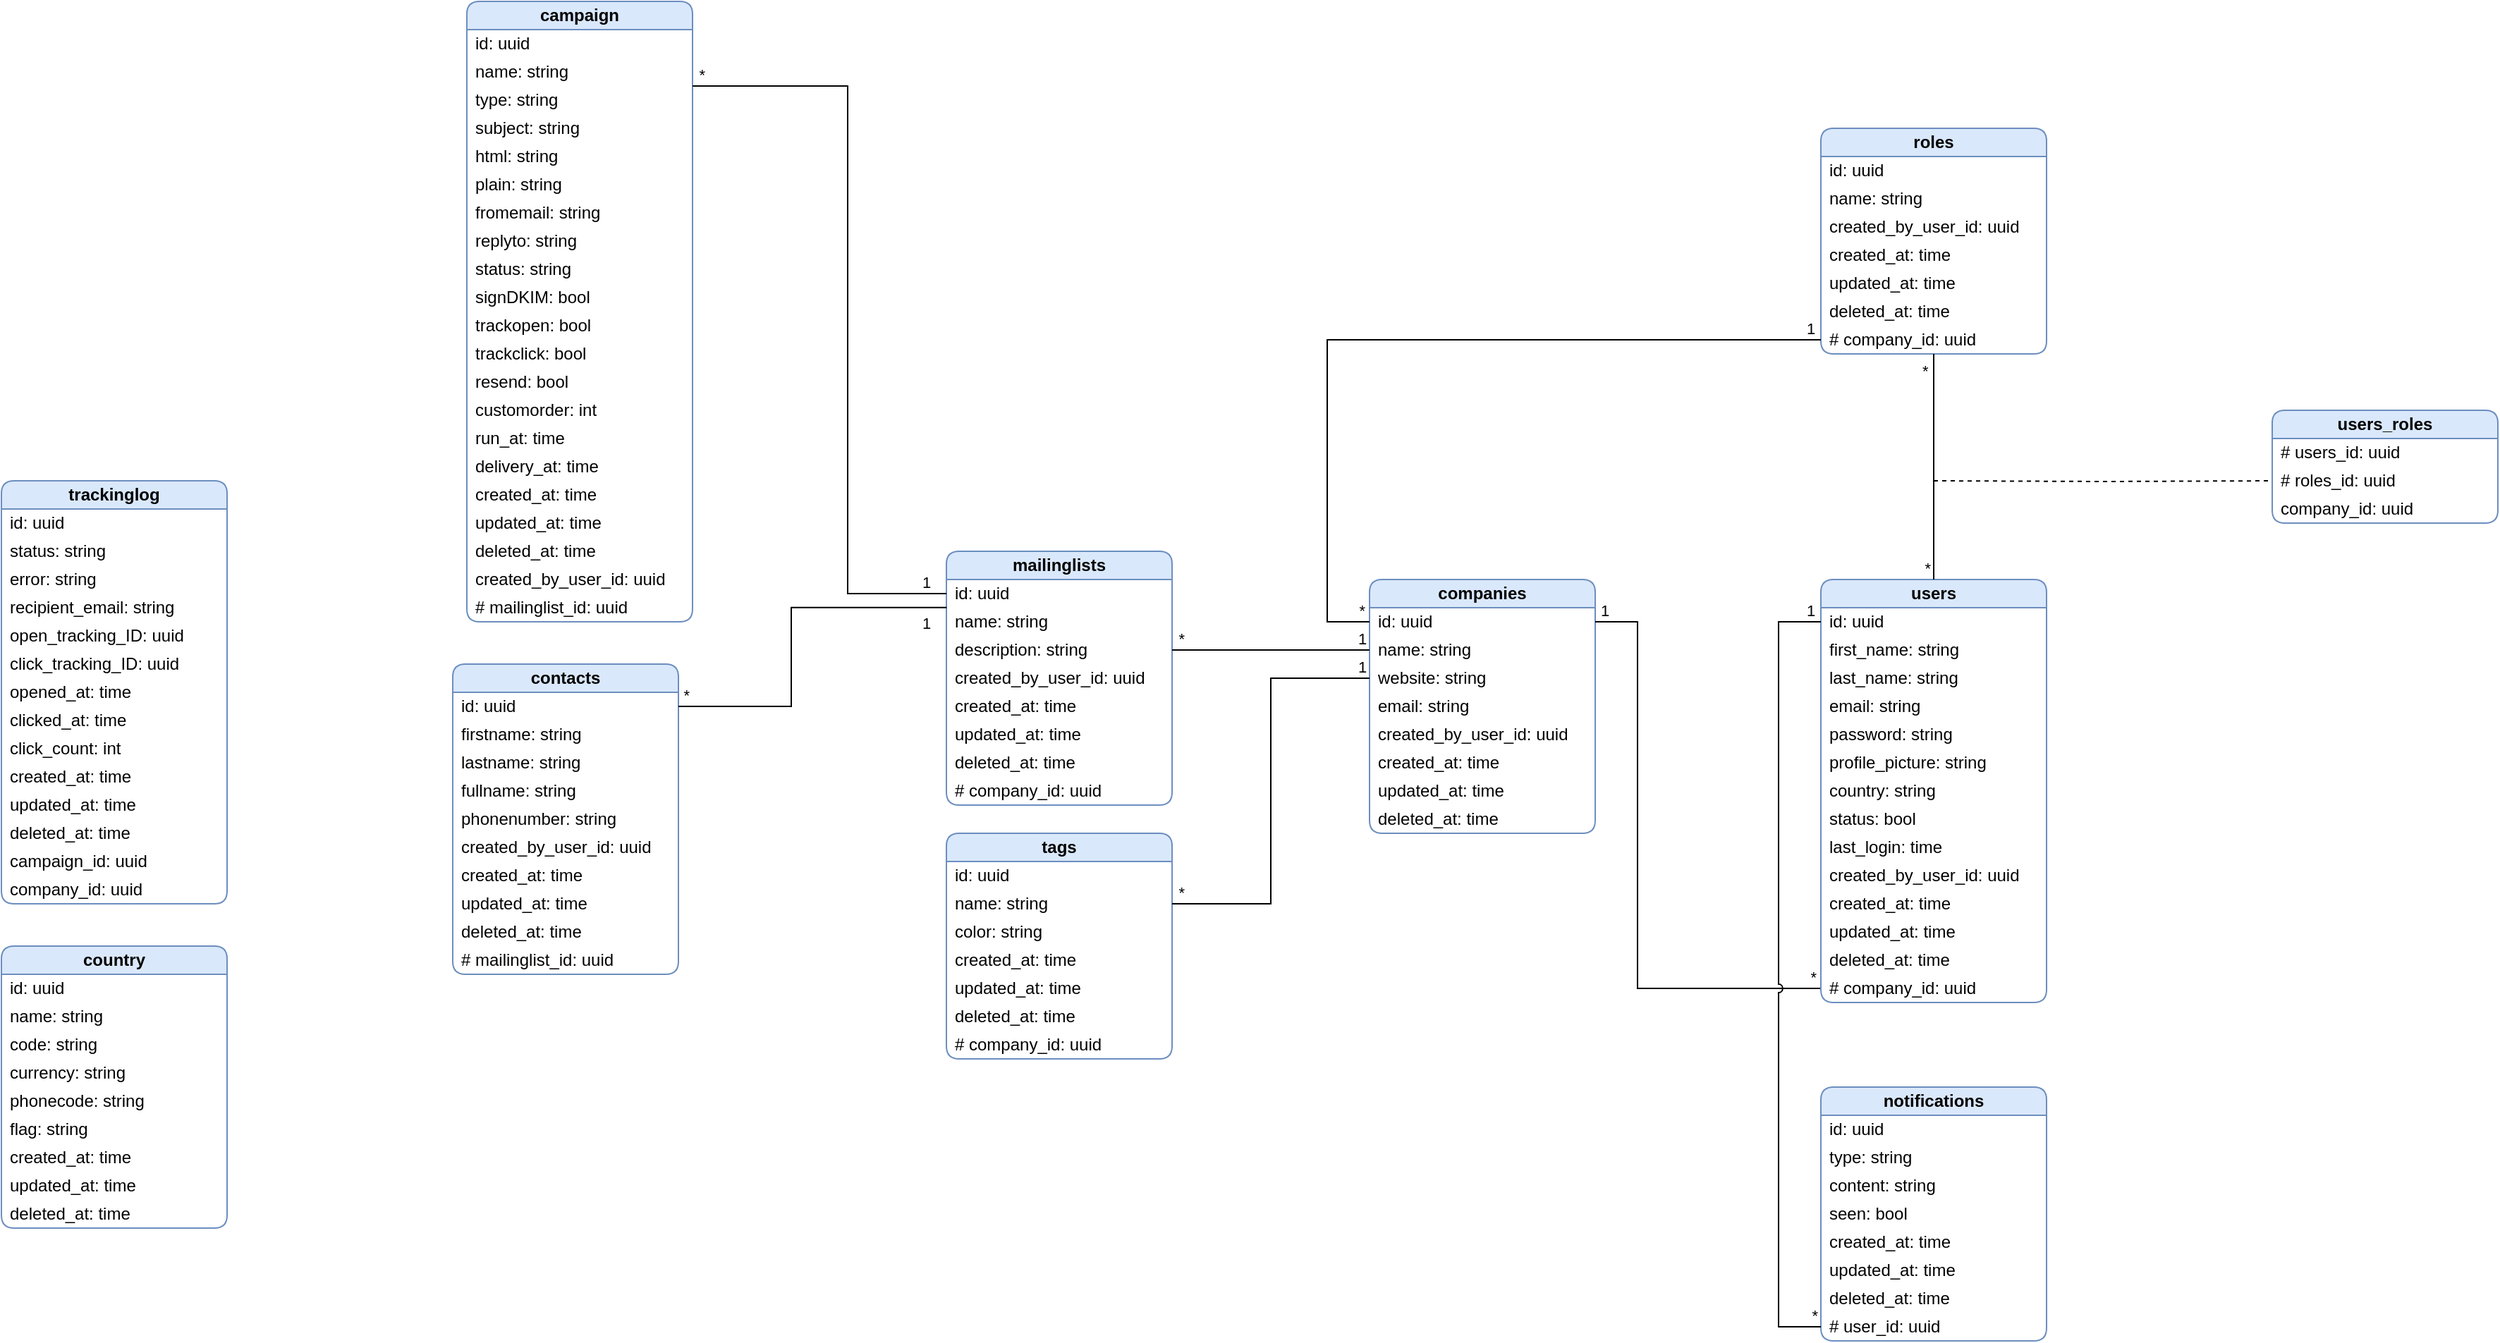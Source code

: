 <mxfile version="24.1.0" type="device">
  <diagram name="Page-1" id="X1ZO4iQBG_wNgyAGkJnJ">
    <mxGraphModel dx="3609" dy="1144" grid="1" gridSize="10" guides="1" tooltips="1" connect="1" arrows="1" fold="1" page="1" pageScale="1" pageWidth="850" pageHeight="1100" math="0" shadow="0">
      <root>
        <mxCell id="0" />
        <mxCell id="1" parent="0" />
        <mxCell id="E6VJmKw-fboT0CFN9NS0-1" value="&lt;b&gt;companies&lt;/b&gt;" style="swimlane;fontStyle=0;align=center;verticalAlign=middle;childLayout=stackLayout;horizontal=1;startSize=20;horizontalStack=0;resizeParent=1;resizeParentMax=0;resizeLast=0;collapsible=0;marginBottom=0;html=1;whiteSpace=wrap;rounded=1;fillColor=#dae8fc;strokeColor=#6c8ebf;" parent="1" vertex="1">
          <mxGeometry x="40" y="440" width="160" height="180" as="geometry" />
        </mxCell>
        <mxCell id="E6VJmKw-fboT0CFN9NS0-2" value="id: uuid" style="text;html=1;strokeColor=none;fillColor=none;align=left;verticalAlign=middle;spacingLeft=4;spacingRight=4;overflow=hidden;rotatable=0;points=[[0,0.5],[1,0.5]];portConstraint=eastwest;whiteSpace=wrap;" parent="E6VJmKw-fboT0CFN9NS0-1" vertex="1">
          <mxGeometry y="20" width="160" height="20" as="geometry" />
        </mxCell>
        <mxCell id="E6VJmKw-fboT0CFN9NS0-6" value="name: string" style="text;html=1;strokeColor=none;fillColor=none;align=left;verticalAlign=middle;spacingLeft=4;spacingRight=4;overflow=hidden;rotatable=0;points=[[0,0.5],[1,0.5]];portConstraint=eastwest;whiteSpace=wrap;" parent="E6VJmKw-fboT0CFN9NS0-1" vertex="1">
          <mxGeometry y="40" width="160" height="20" as="geometry" />
        </mxCell>
        <mxCell id="E6VJmKw-fboT0CFN9NS0-7" value="website: string" style="text;html=1;strokeColor=none;fillColor=none;align=left;verticalAlign=middle;spacingLeft=4;spacingRight=4;overflow=hidden;rotatable=0;points=[[0,0.5],[1,0.5]];portConstraint=eastwest;whiteSpace=wrap;" parent="E6VJmKw-fboT0CFN9NS0-1" vertex="1">
          <mxGeometry y="60" width="160" height="20" as="geometry" />
        </mxCell>
        <mxCell id="E6VJmKw-fboT0CFN9NS0-8" value="email: string" style="text;html=1;strokeColor=none;fillColor=none;align=left;verticalAlign=middle;spacingLeft=4;spacingRight=4;overflow=hidden;rotatable=0;points=[[0,0.5],[1,0.5]];portConstraint=eastwest;whiteSpace=wrap;" parent="E6VJmKw-fboT0CFN9NS0-1" vertex="1">
          <mxGeometry y="80" width="160" height="20" as="geometry" />
        </mxCell>
        <mxCell id="E6VJmKw-fboT0CFN9NS0-9" value="created_by_user_id: uuid" style="text;html=1;strokeColor=none;fillColor=none;align=left;verticalAlign=middle;spacingLeft=4;spacingRight=4;overflow=hidden;rotatable=0;points=[[0,0.5],[1,0.5]];portConstraint=eastwest;whiteSpace=wrap;" parent="E6VJmKw-fboT0CFN9NS0-1" vertex="1">
          <mxGeometry y="100" width="160" height="20" as="geometry" />
        </mxCell>
        <mxCell id="E6VJmKw-fboT0CFN9NS0-10" value="created_at:&amp;nbsp;time" style="text;html=1;strokeColor=none;fillColor=none;align=left;verticalAlign=middle;spacingLeft=4;spacingRight=4;overflow=hidden;rotatable=0;points=[[0,0.5],[1,0.5]];portConstraint=eastwest;whiteSpace=wrap;" parent="E6VJmKw-fboT0CFN9NS0-1" vertex="1">
          <mxGeometry y="120" width="160" height="20" as="geometry" />
        </mxCell>
        <mxCell id="E6VJmKw-fboT0CFN9NS0-11" value="updated_at:&amp;nbsp;time" style="text;html=1;strokeColor=none;fillColor=none;align=left;verticalAlign=middle;spacingLeft=4;spacingRight=4;overflow=hidden;rotatable=0;points=[[0,0.5],[1,0.5]];portConstraint=eastwest;whiteSpace=wrap;" parent="E6VJmKw-fboT0CFN9NS0-1" vertex="1">
          <mxGeometry y="140" width="160" height="20" as="geometry" />
        </mxCell>
        <mxCell id="E6VJmKw-fboT0CFN9NS0-12" value="deleted_at:&amp;nbsp;time" style="text;html=1;strokeColor=none;fillColor=none;align=left;verticalAlign=middle;spacingLeft=4;spacingRight=4;overflow=hidden;rotatable=0;points=[[0,0.5],[1,0.5]];portConstraint=eastwest;whiteSpace=wrap;" parent="E6VJmKw-fboT0CFN9NS0-1" vertex="1">
          <mxGeometry y="160" width="160" height="20" as="geometry" />
        </mxCell>
        <mxCell id="E6VJmKw-fboT0CFN9NS0-3" value="" style="endArrow=none;html=1;edgeStyle=orthogonalEdgeStyle;rounded=0;entryX=0;entryY=0.5;entryDx=0;entryDy=0;exitX=1;exitY=0.5;exitDx=0;exitDy=0;jumpStyle=arc;" parent="1" source="E6VJmKw-fboT0CFN9NS0-2" target="E6VJmKw-fboT0CFN9NS0-35" edge="1">
          <mxGeometry relative="1" as="geometry">
            <mxPoint x="220" y="400" as="sourcePoint" />
            <mxPoint x="320" y="660" as="targetPoint" />
            <Array as="points">
              <mxPoint x="230" y="470" />
              <mxPoint x="230" y="730" />
            </Array>
          </mxGeometry>
        </mxCell>
        <mxCell id="E6VJmKw-fboT0CFN9NS0-4" value="1" style="edgeLabel;resizable=0;html=1;align=left;verticalAlign=bottom;" parent="E6VJmKw-fboT0CFN9NS0-3" connectable="0" vertex="1">
          <mxGeometry x="-1" relative="1" as="geometry">
            <mxPoint x="2" as="offset" />
          </mxGeometry>
        </mxCell>
        <mxCell id="E6VJmKw-fboT0CFN9NS0-5" value="*" style="edgeLabel;resizable=0;html=1;align=right;verticalAlign=bottom;" parent="E6VJmKw-fboT0CFN9NS0-3" connectable="0" vertex="1">
          <mxGeometry x="1" relative="1" as="geometry">
            <mxPoint x="-3" as="offset" />
          </mxGeometry>
        </mxCell>
        <mxCell id="E6VJmKw-fboT0CFN9NS0-13" value="&lt;b&gt;users&lt;/b&gt;" style="swimlane;fontStyle=0;align=center;verticalAlign=middle;childLayout=stackLayout;horizontal=1;startSize=20;horizontalStack=0;resizeParent=1;resizeParentMax=0;resizeLast=0;collapsible=0;marginBottom=0;html=1;whiteSpace=wrap;rounded=1;fillColor=#dae8fc;strokeColor=#6c8ebf;" parent="1" vertex="1">
          <mxGeometry x="360" y="440" width="160" height="300" as="geometry" />
        </mxCell>
        <mxCell id="E6VJmKw-fboT0CFN9NS0-14" value="id: uuid" style="text;html=1;strokeColor=none;fillColor=none;align=left;verticalAlign=middle;spacingLeft=4;spacingRight=4;overflow=hidden;rotatable=0;points=[[0,0.5],[1,0.5]];portConstraint=eastwest;whiteSpace=wrap;" parent="E6VJmKw-fboT0CFN9NS0-13" vertex="1">
          <mxGeometry y="20" width="160" height="20" as="geometry" />
        </mxCell>
        <mxCell id="E6VJmKw-fboT0CFN9NS0-15" value="first_name: string" style="text;html=1;strokeColor=none;fillColor=none;align=left;verticalAlign=middle;spacingLeft=4;spacingRight=4;overflow=hidden;rotatable=0;points=[[0,0.5],[1,0.5]];portConstraint=eastwest;whiteSpace=wrap;" parent="E6VJmKw-fboT0CFN9NS0-13" vertex="1">
          <mxGeometry y="40" width="160" height="20" as="geometry" />
        </mxCell>
        <mxCell id="E6VJmKw-fboT0CFN9NS0-16" value="last_name: string" style="text;html=1;strokeColor=none;fillColor=none;align=left;verticalAlign=middle;spacingLeft=4;spacingRight=4;overflow=hidden;rotatable=0;points=[[0,0.5],[1,0.5]];portConstraint=eastwest;whiteSpace=wrap;" parent="E6VJmKw-fboT0CFN9NS0-13" vertex="1">
          <mxGeometry y="60" width="160" height="20" as="geometry" />
        </mxCell>
        <mxCell id="E6VJmKw-fboT0CFN9NS0-17" value="email: string" style="text;html=1;strokeColor=none;fillColor=none;align=left;verticalAlign=middle;spacingLeft=4;spacingRight=4;overflow=hidden;rotatable=0;points=[[0,0.5],[1,0.5]];portConstraint=eastwest;whiteSpace=wrap;" parent="E6VJmKw-fboT0CFN9NS0-13" vertex="1">
          <mxGeometry y="80" width="160" height="20" as="geometry" />
        </mxCell>
        <mxCell id="E6VJmKw-fboT0CFN9NS0-18" value="password: string" style="text;html=1;strokeColor=none;fillColor=none;align=left;verticalAlign=middle;spacingLeft=4;spacingRight=4;overflow=hidden;rotatable=0;points=[[0,0.5],[1,0.5]];portConstraint=eastwest;whiteSpace=wrap;" parent="E6VJmKw-fboT0CFN9NS0-13" vertex="1">
          <mxGeometry y="100" width="160" height="20" as="geometry" />
        </mxCell>
        <mxCell id="E6VJmKw-fboT0CFN9NS0-31" value="profile_picture: string" style="text;html=1;strokeColor=none;fillColor=none;align=left;verticalAlign=middle;spacingLeft=4;spacingRight=4;overflow=hidden;rotatable=0;points=[[0,0.5],[1,0.5]];portConstraint=eastwest;whiteSpace=wrap;" parent="E6VJmKw-fboT0CFN9NS0-13" vertex="1">
          <mxGeometry y="120" width="160" height="20" as="geometry" />
        </mxCell>
        <mxCell id="E6VJmKw-fboT0CFN9NS0-32" value="country: string" style="text;html=1;strokeColor=none;fillColor=none;align=left;verticalAlign=middle;spacingLeft=4;spacingRight=4;overflow=hidden;rotatable=0;points=[[0,0.5],[1,0.5]];portConstraint=eastwest;whiteSpace=wrap;" parent="E6VJmKw-fboT0CFN9NS0-13" vertex="1">
          <mxGeometry y="140" width="160" height="20" as="geometry" />
        </mxCell>
        <mxCell id="E6VJmKw-fboT0CFN9NS0-33" value="status: bool" style="text;html=1;strokeColor=none;fillColor=none;align=left;verticalAlign=middle;spacingLeft=4;spacingRight=4;overflow=hidden;rotatable=0;points=[[0,0.5],[1,0.5]];portConstraint=eastwest;whiteSpace=wrap;" parent="E6VJmKw-fboT0CFN9NS0-13" vertex="1">
          <mxGeometry y="160" width="160" height="20" as="geometry" />
        </mxCell>
        <mxCell id="E6VJmKw-fboT0CFN9NS0-34" value="last_login:&amp;nbsp;time" style="text;html=1;strokeColor=none;fillColor=none;align=left;verticalAlign=middle;spacingLeft=4;spacingRight=4;overflow=hidden;rotatable=0;points=[[0,0.5],[1,0.5]];portConstraint=eastwest;whiteSpace=wrap;" parent="E6VJmKw-fboT0CFN9NS0-13" vertex="1">
          <mxGeometry y="180" width="160" height="20" as="geometry" />
        </mxCell>
        <mxCell id="E6VJmKw-fboT0CFN9NS0-36" value="created_by_user_id: uuid" style="text;html=1;strokeColor=none;fillColor=none;align=left;verticalAlign=middle;spacingLeft=4;spacingRight=4;overflow=hidden;rotatable=0;points=[[0,0.5],[1,0.5]];portConstraint=eastwest;whiteSpace=wrap;" parent="E6VJmKw-fboT0CFN9NS0-13" vertex="1">
          <mxGeometry y="200" width="160" height="20" as="geometry" />
        </mxCell>
        <mxCell id="E6VJmKw-fboT0CFN9NS0-19" value="created_at:&amp;nbsp;time" style="text;html=1;strokeColor=none;fillColor=none;align=left;verticalAlign=middle;spacingLeft=4;spacingRight=4;overflow=hidden;rotatable=0;points=[[0,0.5],[1,0.5]];portConstraint=eastwest;whiteSpace=wrap;" parent="E6VJmKw-fboT0CFN9NS0-13" vertex="1">
          <mxGeometry y="220" width="160" height="20" as="geometry" />
        </mxCell>
        <mxCell id="E6VJmKw-fboT0CFN9NS0-20" value="updated_at:&amp;nbsp;time" style="text;html=1;strokeColor=none;fillColor=none;align=left;verticalAlign=middle;spacingLeft=4;spacingRight=4;overflow=hidden;rotatable=0;points=[[0,0.5],[1,0.5]];portConstraint=eastwest;whiteSpace=wrap;" parent="E6VJmKw-fboT0CFN9NS0-13" vertex="1">
          <mxGeometry y="240" width="160" height="20" as="geometry" />
        </mxCell>
        <mxCell id="E6VJmKw-fboT0CFN9NS0-21" value="deleted_at:&amp;nbsp;time" style="text;html=1;strokeColor=none;fillColor=none;align=left;verticalAlign=middle;spacingLeft=4;spacingRight=4;overflow=hidden;rotatable=0;points=[[0,0.5],[1,0.5]];portConstraint=eastwest;whiteSpace=wrap;" parent="E6VJmKw-fboT0CFN9NS0-13" vertex="1">
          <mxGeometry y="260" width="160" height="20" as="geometry" />
        </mxCell>
        <mxCell id="E6VJmKw-fboT0CFN9NS0-35" value="# company_id:&amp;nbsp;uuid" style="text;html=1;strokeColor=none;fillColor=none;align=left;verticalAlign=middle;spacingLeft=4;spacingRight=4;overflow=hidden;rotatable=0;points=[[0,0.5],[1,0.5]];portConstraint=eastwest;whiteSpace=wrap;" parent="E6VJmKw-fboT0CFN9NS0-13" vertex="1">
          <mxGeometry y="280" width="160" height="20" as="geometry" />
        </mxCell>
        <mxCell id="E6VJmKw-fboT0CFN9NS0-22" value="&lt;b&gt;roles&lt;/b&gt;" style="swimlane;fontStyle=0;align=center;verticalAlign=middle;childLayout=stackLayout;horizontal=1;startSize=20;horizontalStack=0;resizeParent=1;resizeParentMax=0;resizeLast=0;collapsible=0;marginBottom=0;html=1;whiteSpace=wrap;rounded=1;fillColor=#dae8fc;strokeColor=#6c8ebf;" parent="1" vertex="1">
          <mxGeometry x="360" y="120" width="160" height="160" as="geometry" />
        </mxCell>
        <mxCell id="E6VJmKw-fboT0CFN9NS0-23" value="id: uuid" style="text;html=1;strokeColor=none;fillColor=none;align=left;verticalAlign=middle;spacingLeft=4;spacingRight=4;overflow=hidden;rotatable=0;points=[[0,0.5],[1,0.5]];portConstraint=eastwest;whiteSpace=wrap;" parent="E6VJmKw-fboT0CFN9NS0-22" vertex="1">
          <mxGeometry y="20" width="160" height="20" as="geometry" />
        </mxCell>
        <mxCell id="E6VJmKw-fboT0CFN9NS0-24" value="name: string" style="text;html=1;strokeColor=none;fillColor=none;align=left;verticalAlign=middle;spacingLeft=4;spacingRight=4;overflow=hidden;rotatable=0;points=[[0,0.5],[1,0.5]];portConstraint=eastwest;whiteSpace=wrap;" parent="E6VJmKw-fboT0CFN9NS0-22" vertex="1">
          <mxGeometry y="40" width="160" height="20" as="geometry" />
        </mxCell>
        <mxCell id="E6VJmKw-fboT0CFN9NS0-27" value="created_by_user_id: uuid" style="text;html=1;strokeColor=none;fillColor=none;align=left;verticalAlign=middle;spacingLeft=4;spacingRight=4;overflow=hidden;rotatable=0;points=[[0,0.5],[1,0.5]];portConstraint=eastwest;whiteSpace=wrap;" parent="E6VJmKw-fboT0CFN9NS0-22" vertex="1">
          <mxGeometry y="60" width="160" height="20" as="geometry" />
        </mxCell>
        <mxCell id="E6VJmKw-fboT0CFN9NS0-28" value="created_at:&amp;nbsp;time" style="text;html=1;strokeColor=none;fillColor=none;align=left;verticalAlign=middle;spacingLeft=4;spacingRight=4;overflow=hidden;rotatable=0;points=[[0,0.5],[1,0.5]];portConstraint=eastwest;whiteSpace=wrap;" parent="E6VJmKw-fboT0CFN9NS0-22" vertex="1">
          <mxGeometry y="80" width="160" height="20" as="geometry" />
        </mxCell>
        <mxCell id="E6VJmKw-fboT0CFN9NS0-29" value="updated_at:&amp;nbsp;time" style="text;html=1;strokeColor=none;fillColor=none;align=left;verticalAlign=middle;spacingLeft=4;spacingRight=4;overflow=hidden;rotatable=0;points=[[0,0.5],[1,0.5]];portConstraint=eastwest;whiteSpace=wrap;" parent="E6VJmKw-fboT0CFN9NS0-22" vertex="1">
          <mxGeometry y="100" width="160" height="20" as="geometry" />
        </mxCell>
        <mxCell id="E6VJmKw-fboT0CFN9NS0-30" value="deleted_at:&amp;nbsp;time" style="text;html=1;strokeColor=none;fillColor=none;align=left;verticalAlign=middle;spacingLeft=4;spacingRight=4;overflow=hidden;rotatable=0;points=[[0,0.5],[1,0.5]];portConstraint=eastwest;whiteSpace=wrap;" parent="E6VJmKw-fboT0CFN9NS0-22" vertex="1">
          <mxGeometry y="120" width="160" height="20" as="geometry" />
        </mxCell>
        <mxCell id="E6VJmKw-fboT0CFN9NS0-37" value="# company_id: uuid" style="text;html=1;strokeColor=none;fillColor=none;align=left;verticalAlign=middle;spacingLeft=4;spacingRight=4;overflow=hidden;rotatable=0;points=[[0,0.5],[1,0.5]];portConstraint=eastwest;whiteSpace=wrap;" parent="E6VJmKw-fboT0CFN9NS0-22" vertex="1">
          <mxGeometry y="140" width="160" height="20" as="geometry" />
        </mxCell>
        <mxCell id="E6VJmKw-fboT0CFN9NS0-38" value="&lt;b&gt;users_roles&lt;/b&gt;" style="swimlane;fontStyle=0;align=center;verticalAlign=middle;childLayout=stackLayout;horizontal=1;startSize=20;horizontalStack=0;resizeParent=1;resizeParentMax=0;resizeLast=0;collapsible=0;marginBottom=0;html=1;whiteSpace=wrap;rounded=1;fillColor=#dae8fc;strokeColor=#6c8ebf;" parent="1" vertex="1">
          <mxGeometry x="680" y="320" width="160" height="80" as="geometry" />
        </mxCell>
        <mxCell id="E6VJmKw-fboT0CFN9NS0-39" value="# users_id: uuid" style="text;html=1;strokeColor=none;fillColor=none;align=left;verticalAlign=middle;spacingLeft=4;spacingRight=4;overflow=hidden;rotatable=0;points=[[0,0.5],[1,0.5]];portConstraint=eastwest;whiteSpace=wrap;" parent="E6VJmKw-fboT0CFN9NS0-38" vertex="1">
          <mxGeometry y="20" width="160" height="20" as="geometry" />
        </mxCell>
        <mxCell id="E6VJmKw-fboT0CFN9NS0-40" value="# roles_id: uuid" style="text;html=1;strokeColor=none;fillColor=none;align=left;verticalAlign=middle;spacingLeft=4;spacingRight=4;overflow=hidden;rotatable=0;points=[[0,0.5],[1,0.5]];portConstraint=eastwest;whiteSpace=wrap;" parent="E6VJmKw-fboT0CFN9NS0-38" vertex="1">
          <mxGeometry y="40" width="160" height="20" as="geometry" />
        </mxCell>
        <mxCell id="E6VJmKw-fboT0CFN9NS0-41" value="company_id: uuid" style="text;html=1;strokeColor=none;fillColor=none;align=left;verticalAlign=middle;spacingLeft=4;spacingRight=4;overflow=hidden;rotatable=0;points=[[0,0.5],[1,0.5]];portConstraint=eastwest;whiteSpace=wrap;" parent="E6VJmKw-fboT0CFN9NS0-38" vertex="1">
          <mxGeometry y="60" width="160" height="20" as="geometry" />
        </mxCell>
        <mxCell id="E6VJmKw-fboT0CFN9NS0-61" value="&lt;b&gt;notifications&lt;/b&gt;" style="swimlane;fontStyle=0;align=center;verticalAlign=middle;childLayout=stackLayout;horizontal=1;startSize=20;horizontalStack=0;resizeParent=1;resizeParentMax=0;resizeLast=0;collapsible=0;marginBottom=0;html=1;whiteSpace=wrap;rounded=1;fillColor=#dae8fc;strokeColor=#6c8ebf;" parent="1" vertex="1">
          <mxGeometry x="360" y="800" width="160" height="180" as="geometry" />
        </mxCell>
        <mxCell id="E6VJmKw-fboT0CFN9NS0-62" value="id: uuid" style="text;html=1;strokeColor=none;fillColor=none;align=left;verticalAlign=middle;spacingLeft=4;spacingRight=4;overflow=hidden;rotatable=0;points=[[0,0.5],[1,0.5]];portConstraint=eastwest;whiteSpace=wrap;" parent="E6VJmKw-fboT0CFN9NS0-61" vertex="1">
          <mxGeometry y="20" width="160" height="20" as="geometry" />
        </mxCell>
        <mxCell id="E6VJmKw-fboT0CFN9NS0-63" value="type: string" style="text;html=1;strokeColor=none;fillColor=none;align=left;verticalAlign=middle;spacingLeft=4;spacingRight=4;overflow=hidden;rotatable=0;points=[[0,0.5],[1,0.5]];portConstraint=eastwest;whiteSpace=wrap;" parent="E6VJmKw-fboT0CFN9NS0-61" vertex="1">
          <mxGeometry y="40" width="160" height="20" as="geometry" />
        </mxCell>
        <mxCell id="E6VJmKw-fboT0CFN9NS0-69" value="content: string" style="text;html=1;strokeColor=none;fillColor=none;align=left;verticalAlign=middle;spacingLeft=4;spacingRight=4;overflow=hidden;rotatable=0;points=[[0,0.5],[1,0.5]];portConstraint=eastwest;whiteSpace=wrap;" parent="E6VJmKw-fboT0CFN9NS0-61" vertex="1">
          <mxGeometry y="60" width="160" height="20" as="geometry" />
        </mxCell>
        <mxCell id="E6VJmKw-fboT0CFN9NS0-65" value="seen: bool" style="text;html=1;strokeColor=none;fillColor=none;align=left;verticalAlign=middle;spacingLeft=4;spacingRight=4;overflow=hidden;rotatable=0;points=[[0,0.5],[1,0.5]];portConstraint=eastwest;whiteSpace=wrap;" parent="E6VJmKw-fboT0CFN9NS0-61" vertex="1">
          <mxGeometry y="80" width="160" height="20" as="geometry" />
        </mxCell>
        <mxCell id="E6VJmKw-fboT0CFN9NS0-66" value="created_at:&amp;nbsp;time" style="text;html=1;strokeColor=none;fillColor=none;align=left;verticalAlign=middle;spacingLeft=4;spacingRight=4;overflow=hidden;rotatable=0;points=[[0,0.5],[1,0.5]];portConstraint=eastwest;whiteSpace=wrap;" parent="E6VJmKw-fboT0CFN9NS0-61" vertex="1">
          <mxGeometry y="100" width="160" height="20" as="geometry" />
        </mxCell>
        <mxCell id="E6VJmKw-fboT0CFN9NS0-67" value="updated_at:&amp;nbsp;time" style="text;html=1;strokeColor=none;fillColor=none;align=left;verticalAlign=middle;spacingLeft=4;spacingRight=4;overflow=hidden;rotatable=0;points=[[0,0.5],[1,0.5]];portConstraint=eastwest;whiteSpace=wrap;" parent="E6VJmKw-fboT0CFN9NS0-61" vertex="1">
          <mxGeometry y="120" width="160" height="20" as="geometry" />
        </mxCell>
        <mxCell id="E6VJmKw-fboT0CFN9NS0-68" value="deleted_at:&amp;nbsp;time" style="text;html=1;strokeColor=none;fillColor=none;align=left;verticalAlign=middle;spacingLeft=4;spacingRight=4;overflow=hidden;rotatable=0;points=[[0,0.5],[1,0.5]];portConstraint=eastwest;whiteSpace=wrap;" parent="E6VJmKw-fboT0CFN9NS0-61" vertex="1">
          <mxGeometry y="140" width="160" height="20" as="geometry" />
        </mxCell>
        <mxCell id="E6VJmKw-fboT0CFN9NS0-64" value="# user_id: uuid" style="text;html=1;strokeColor=none;fillColor=none;align=left;verticalAlign=middle;spacingLeft=4;spacingRight=4;overflow=hidden;rotatable=0;points=[[0,0.5],[1,0.5]];portConstraint=eastwest;whiteSpace=wrap;" parent="E6VJmKw-fboT0CFN9NS0-61" vertex="1">
          <mxGeometry y="160" width="160" height="20" as="geometry" />
        </mxCell>
        <mxCell id="E6VJmKw-fboT0CFN9NS0-70" value="" style="endArrow=none;html=1;edgeStyle=orthogonalEdgeStyle;rounded=0;entryX=0;entryY=0.5;entryDx=0;entryDy=0;jumpStyle=arc;exitX=0;exitY=0.5;exitDx=0;exitDy=0;" parent="1" source="E6VJmKw-fboT0CFN9NS0-14" target="E6VJmKw-fboT0CFN9NS0-64" edge="1">
          <mxGeometry relative="1" as="geometry">
            <mxPoint x="200" y="730" as="sourcePoint" />
            <mxPoint x="370" y="660" as="targetPoint" />
            <Array as="points">
              <mxPoint x="330" y="470" />
              <mxPoint x="330" y="970" />
            </Array>
          </mxGeometry>
        </mxCell>
        <mxCell id="E6VJmKw-fboT0CFN9NS0-71" value="1" style="edgeLabel;resizable=0;html=1;align=left;verticalAlign=bottom;" parent="E6VJmKw-fboT0CFN9NS0-70" connectable="0" vertex="1">
          <mxGeometry x="-1" relative="1" as="geometry">
            <mxPoint x="-12" as="offset" />
          </mxGeometry>
        </mxCell>
        <mxCell id="E6VJmKw-fboT0CFN9NS0-72" value="*" style="edgeLabel;resizable=0;html=1;align=right;verticalAlign=bottom;" parent="E6VJmKw-fboT0CFN9NS0-70" connectable="0" vertex="1">
          <mxGeometry x="1" relative="1" as="geometry">
            <mxPoint x="-2" as="offset" />
          </mxGeometry>
        </mxCell>
        <mxCell id="E6VJmKw-fboT0CFN9NS0-73" value="" style="endArrow=none;html=1;edgeStyle=orthogonalEdgeStyle;rounded=0;entryX=0;entryY=0.5;entryDx=0;entryDy=0;jumpStyle=arc;exitX=0;exitY=0.5;exitDx=0;exitDy=0;" parent="1" source="E6VJmKw-fboT0CFN9NS0-37" target="E6VJmKw-fboT0CFN9NS0-2" edge="1">
          <mxGeometry relative="1" as="geometry">
            <mxPoint x="370" y="480" as="sourcePoint" />
            <mxPoint x="370" y="900" as="targetPoint" />
            <Array as="points">
              <mxPoint x="10" y="270" />
              <mxPoint x="10" y="470" />
            </Array>
          </mxGeometry>
        </mxCell>
        <mxCell id="E6VJmKw-fboT0CFN9NS0-74" value="1" style="edgeLabel;resizable=0;html=1;align=left;verticalAlign=bottom;" parent="E6VJmKw-fboT0CFN9NS0-73" connectable="0" vertex="1">
          <mxGeometry x="-1" relative="1" as="geometry">
            <mxPoint x="-12" as="offset" />
          </mxGeometry>
        </mxCell>
        <mxCell id="E6VJmKw-fboT0CFN9NS0-75" value="*" style="edgeLabel;resizable=0;html=1;align=right;verticalAlign=bottom;" parent="E6VJmKw-fboT0CFN9NS0-73" connectable="0" vertex="1">
          <mxGeometry x="1" relative="1" as="geometry">
            <mxPoint x="-3" as="offset" />
          </mxGeometry>
        </mxCell>
        <mxCell id="E6VJmKw-fboT0CFN9NS0-76" value="" style="endArrow=none;html=1;edgeStyle=orthogonalEdgeStyle;rounded=0;jumpStyle=arc;exitX=0.5;exitY=1.003;exitDx=0;exitDy=0;exitPerimeter=0;entryX=0.5;entryY=0;entryDx=0;entryDy=0;" parent="1" source="E6VJmKw-fboT0CFN9NS0-37" target="E6VJmKw-fboT0CFN9NS0-13" edge="1">
          <mxGeometry relative="1" as="geometry">
            <mxPoint x="670" y="490" as="sourcePoint" />
            <mxPoint x="660" y="720" as="targetPoint" />
            <Array as="points">
              <mxPoint x="440" y="420" />
              <mxPoint x="440" y="420" />
            </Array>
          </mxGeometry>
        </mxCell>
        <mxCell id="E6VJmKw-fboT0CFN9NS0-77" value="*" style="edgeLabel;resizable=0;html=1;align=left;verticalAlign=bottom;" parent="E6VJmKw-fboT0CFN9NS0-76" connectable="0" vertex="1">
          <mxGeometry x="-1" relative="1" as="geometry">
            <mxPoint x="-10" y="20" as="offset" />
          </mxGeometry>
        </mxCell>
        <mxCell id="E6VJmKw-fboT0CFN9NS0-78" value="*" style="edgeLabel;resizable=0;html=1;align=right;verticalAlign=bottom;" parent="E6VJmKw-fboT0CFN9NS0-76" connectable="0" vertex="1">
          <mxGeometry x="1" relative="1" as="geometry">
            <mxPoint x="-2" as="offset" />
          </mxGeometry>
        </mxCell>
        <mxCell id="E6VJmKw-fboT0CFN9NS0-79" value="" style="endArrow=none;html=1;edgeStyle=orthogonalEdgeStyle;rounded=0;dashed=1;entryX=0;entryY=0.5;entryDx=0;entryDy=0;" parent="1" target="E6VJmKw-fboT0CFN9NS0-40" edge="1">
          <mxGeometry relative="1" as="geometry">
            <mxPoint x="440" y="370" as="sourcePoint" />
            <mxPoint x="670" y="370" as="targetPoint" />
          </mxGeometry>
        </mxCell>
        <mxCell id="yHnvhbu_v0CnosRwReA2-1" value="&lt;b&gt;mailinglists&lt;/b&gt;" style="swimlane;fontStyle=0;align=center;verticalAlign=middle;childLayout=stackLayout;horizontal=1;startSize=20;horizontalStack=0;resizeParent=1;resizeParentMax=0;resizeLast=0;collapsible=0;marginBottom=0;html=1;whiteSpace=wrap;rounded=1;fillColor=#dae8fc;strokeColor=#6c8ebf;" vertex="1" parent="1">
          <mxGeometry x="-260" y="420" width="160" height="180" as="geometry" />
        </mxCell>
        <mxCell id="yHnvhbu_v0CnosRwReA2-2" value="id: uuid" style="text;html=1;strokeColor=none;fillColor=none;align=left;verticalAlign=middle;spacingLeft=4;spacingRight=4;overflow=hidden;rotatable=0;points=[[0,0.5],[1,0.5]];portConstraint=eastwest;whiteSpace=wrap;" vertex="1" parent="yHnvhbu_v0CnosRwReA2-1">
          <mxGeometry y="20" width="160" height="20" as="geometry" />
        </mxCell>
        <mxCell id="yHnvhbu_v0CnosRwReA2-3" value="name: string" style="text;html=1;strokeColor=none;fillColor=none;align=left;verticalAlign=middle;spacingLeft=4;spacingRight=4;overflow=hidden;rotatable=0;points=[[0,0.5],[1,0.5]];portConstraint=eastwest;whiteSpace=wrap;" vertex="1" parent="yHnvhbu_v0CnosRwReA2-1">
          <mxGeometry y="40" width="160" height="20" as="geometry" />
        </mxCell>
        <mxCell id="yHnvhbu_v0CnosRwReA2-16" value="description: string" style="text;html=1;strokeColor=none;fillColor=none;align=left;verticalAlign=middle;spacingLeft=4;spacingRight=4;overflow=hidden;rotatable=0;points=[[0,0.5],[1,0.5]];portConstraint=eastwest;whiteSpace=wrap;" vertex="1" parent="yHnvhbu_v0CnosRwReA2-1">
          <mxGeometry y="60" width="160" height="20" as="geometry" />
        </mxCell>
        <mxCell id="yHnvhbu_v0CnosRwReA2-11" value="created_by_user_id: uuid" style="text;html=1;strokeColor=none;fillColor=none;align=left;verticalAlign=middle;spacingLeft=4;spacingRight=4;overflow=hidden;rotatable=0;points=[[0,0.5],[1,0.5]];portConstraint=eastwest;whiteSpace=wrap;" vertex="1" parent="yHnvhbu_v0CnosRwReA2-1">
          <mxGeometry y="80" width="160" height="20" as="geometry" />
        </mxCell>
        <mxCell id="yHnvhbu_v0CnosRwReA2-12" value="created_at:&amp;nbsp;time" style="text;html=1;strokeColor=none;fillColor=none;align=left;verticalAlign=middle;spacingLeft=4;spacingRight=4;overflow=hidden;rotatable=0;points=[[0,0.5],[1,0.5]];portConstraint=eastwest;whiteSpace=wrap;" vertex="1" parent="yHnvhbu_v0CnosRwReA2-1">
          <mxGeometry y="100" width="160" height="20" as="geometry" />
        </mxCell>
        <mxCell id="yHnvhbu_v0CnosRwReA2-13" value="updated_at:&amp;nbsp;time" style="text;html=1;strokeColor=none;fillColor=none;align=left;verticalAlign=middle;spacingLeft=4;spacingRight=4;overflow=hidden;rotatable=0;points=[[0,0.5],[1,0.5]];portConstraint=eastwest;whiteSpace=wrap;" vertex="1" parent="yHnvhbu_v0CnosRwReA2-1">
          <mxGeometry y="120" width="160" height="20" as="geometry" />
        </mxCell>
        <mxCell id="yHnvhbu_v0CnosRwReA2-14" value="deleted_at:&amp;nbsp;time" style="text;html=1;strokeColor=none;fillColor=none;align=left;verticalAlign=middle;spacingLeft=4;spacingRight=4;overflow=hidden;rotatable=0;points=[[0,0.5],[1,0.5]];portConstraint=eastwest;whiteSpace=wrap;" vertex="1" parent="yHnvhbu_v0CnosRwReA2-1">
          <mxGeometry y="140" width="160" height="20" as="geometry" />
        </mxCell>
        <mxCell id="yHnvhbu_v0CnosRwReA2-15" value="# company_id:&amp;nbsp;uuid" style="text;html=1;strokeColor=none;fillColor=none;align=left;verticalAlign=middle;spacingLeft=4;spacingRight=4;overflow=hidden;rotatable=0;points=[[0,0.5],[1,0.5]];portConstraint=eastwest;whiteSpace=wrap;" vertex="1" parent="yHnvhbu_v0CnosRwReA2-1">
          <mxGeometry y="160" width="160" height="20" as="geometry" />
        </mxCell>
        <mxCell id="yHnvhbu_v0CnosRwReA2-18" value="" style="endArrow=none;html=1;edgeStyle=orthogonalEdgeStyle;rounded=0;entryX=1;entryY=0.5;entryDx=0;entryDy=0;jumpStyle=arc;" edge="1" parent="1" target="yHnvhbu_v0CnosRwReA2-16">
          <mxGeometry relative="1" as="geometry">
            <mxPoint x="40" y="490" as="sourcePoint" />
            <mxPoint x="90" y="760" as="targetPoint" />
            <Array as="points">
              <mxPoint x="40" y="490" />
            </Array>
          </mxGeometry>
        </mxCell>
        <mxCell id="yHnvhbu_v0CnosRwReA2-19" value="1" style="edgeLabel;resizable=0;html=1;align=left;verticalAlign=bottom;" connectable="0" vertex="1" parent="yHnvhbu_v0CnosRwReA2-18">
          <mxGeometry x="-1" relative="1" as="geometry">
            <mxPoint x="-10" as="offset" />
          </mxGeometry>
        </mxCell>
        <mxCell id="yHnvhbu_v0CnosRwReA2-20" value="*" style="edgeLabel;resizable=0;html=1;align=right;verticalAlign=bottom;" connectable="0" vertex="1" parent="yHnvhbu_v0CnosRwReA2-18">
          <mxGeometry x="1" relative="1" as="geometry">
            <mxPoint x="9" as="offset" />
          </mxGeometry>
        </mxCell>
        <mxCell id="yHnvhbu_v0CnosRwReA2-22" value="&lt;b&gt;contacts&lt;/b&gt;" style="swimlane;fontStyle=0;align=center;verticalAlign=middle;childLayout=stackLayout;horizontal=1;startSize=20;horizontalStack=0;resizeParent=1;resizeParentMax=0;resizeLast=0;collapsible=0;marginBottom=0;html=1;whiteSpace=wrap;rounded=1;fillColor=#dae8fc;strokeColor=#6c8ebf;" vertex="1" parent="1">
          <mxGeometry x="-610" y="500" width="160" height="220" as="geometry" />
        </mxCell>
        <mxCell id="yHnvhbu_v0CnosRwReA2-23" value="id: uuid" style="text;html=1;strokeColor=none;fillColor=none;align=left;verticalAlign=middle;spacingLeft=4;spacingRight=4;overflow=hidden;rotatable=0;points=[[0,0.5],[1,0.5]];portConstraint=eastwest;whiteSpace=wrap;" vertex="1" parent="yHnvhbu_v0CnosRwReA2-22">
          <mxGeometry y="20" width="160" height="20" as="geometry" />
        </mxCell>
        <mxCell id="yHnvhbu_v0CnosRwReA2-24" value="firstname: string" style="text;html=1;strokeColor=none;fillColor=none;align=left;verticalAlign=middle;spacingLeft=4;spacingRight=4;overflow=hidden;rotatable=0;points=[[0,0.5],[1,0.5]];portConstraint=eastwest;whiteSpace=wrap;" vertex="1" parent="yHnvhbu_v0CnosRwReA2-22">
          <mxGeometry y="40" width="160" height="20" as="geometry" />
        </mxCell>
        <mxCell id="yHnvhbu_v0CnosRwReA2-47" value="lastname: string" style="text;html=1;strokeColor=none;fillColor=none;align=left;verticalAlign=middle;spacingLeft=4;spacingRight=4;overflow=hidden;rotatable=0;points=[[0,0.5],[1,0.5]];portConstraint=eastwest;whiteSpace=wrap;" vertex="1" parent="yHnvhbu_v0CnosRwReA2-22">
          <mxGeometry y="60" width="160" height="20" as="geometry" />
        </mxCell>
        <mxCell id="yHnvhbu_v0CnosRwReA2-48" value="fullname: string" style="text;html=1;strokeColor=none;fillColor=none;align=left;verticalAlign=middle;spacingLeft=4;spacingRight=4;overflow=hidden;rotatable=0;points=[[0,0.5],[1,0.5]];portConstraint=eastwest;whiteSpace=wrap;" vertex="1" parent="yHnvhbu_v0CnosRwReA2-22">
          <mxGeometry y="80" width="160" height="20" as="geometry" />
        </mxCell>
        <mxCell id="yHnvhbu_v0CnosRwReA2-25" value="phonenumber: string" style="text;html=1;strokeColor=none;fillColor=none;align=left;verticalAlign=middle;spacingLeft=4;spacingRight=4;overflow=hidden;rotatable=0;points=[[0,0.5],[1,0.5]];portConstraint=eastwest;whiteSpace=wrap;" vertex="1" parent="yHnvhbu_v0CnosRwReA2-22">
          <mxGeometry y="100" width="160" height="20" as="geometry" />
        </mxCell>
        <mxCell id="yHnvhbu_v0CnosRwReA2-26" value="created_by_user_id: uuid" style="text;html=1;strokeColor=none;fillColor=none;align=left;verticalAlign=middle;spacingLeft=4;spacingRight=4;overflow=hidden;rotatable=0;points=[[0,0.5],[1,0.5]];portConstraint=eastwest;whiteSpace=wrap;" vertex="1" parent="yHnvhbu_v0CnosRwReA2-22">
          <mxGeometry y="120" width="160" height="20" as="geometry" />
        </mxCell>
        <mxCell id="yHnvhbu_v0CnosRwReA2-27" value="created_at:&amp;nbsp;time" style="text;html=1;strokeColor=none;fillColor=none;align=left;verticalAlign=middle;spacingLeft=4;spacingRight=4;overflow=hidden;rotatable=0;points=[[0,0.5],[1,0.5]];portConstraint=eastwest;whiteSpace=wrap;" vertex="1" parent="yHnvhbu_v0CnosRwReA2-22">
          <mxGeometry y="140" width="160" height="20" as="geometry" />
        </mxCell>
        <mxCell id="yHnvhbu_v0CnosRwReA2-28" value="updated_at:&amp;nbsp;time" style="text;html=1;strokeColor=none;fillColor=none;align=left;verticalAlign=middle;spacingLeft=4;spacingRight=4;overflow=hidden;rotatable=0;points=[[0,0.5],[1,0.5]];portConstraint=eastwest;whiteSpace=wrap;" vertex="1" parent="yHnvhbu_v0CnosRwReA2-22">
          <mxGeometry y="160" width="160" height="20" as="geometry" />
        </mxCell>
        <mxCell id="yHnvhbu_v0CnosRwReA2-29" value="deleted_at:&amp;nbsp;time" style="text;html=1;strokeColor=none;fillColor=none;align=left;verticalAlign=middle;spacingLeft=4;spacingRight=4;overflow=hidden;rotatable=0;points=[[0,0.5],[1,0.5]];portConstraint=eastwest;whiteSpace=wrap;" vertex="1" parent="yHnvhbu_v0CnosRwReA2-22">
          <mxGeometry y="180" width="160" height="20" as="geometry" />
        </mxCell>
        <mxCell id="yHnvhbu_v0CnosRwReA2-30" value="# mailinglist_id:&amp;nbsp;uuid" style="text;html=1;strokeColor=none;fillColor=none;align=left;verticalAlign=middle;spacingLeft=4;spacingRight=4;overflow=hidden;rotatable=0;points=[[0,0.5],[1,0.5]];portConstraint=eastwest;whiteSpace=wrap;" vertex="1" parent="yHnvhbu_v0CnosRwReA2-22">
          <mxGeometry y="200" width="160" height="20" as="geometry" />
        </mxCell>
        <mxCell id="yHnvhbu_v0CnosRwReA2-31" value="" style="endArrow=none;html=1;edgeStyle=orthogonalEdgeStyle;rounded=0;jumpStyle=arc;exitX=0.001;exitY=-0.005;exitDx=0;exitDy=0;exitPerimeter=0;entryX=1;entryY=0.5;entryDx=0;entryDy=0;" edge="1" parent="1" source="yHnvhbu_v0CnosRwReA2-3" target="yHnvhbu_v0CnosRwReA2-23">
          <mxGeometry relative="1" as="geometry">
            <mxPoint x="-281" y="480" as="sourcePoint" />
            <mxPoint x="-410" y="500" as="targetPoint" />
            <Array as="points">
              <mxPoint x="-370" y="460" />
              <mxPoint x="-370" y="530" />
            </Array>
          </mxGeometry>
        </mxCell>
        <mxCell id="yHnvhbu_v0CnosRwReA2-32" value="1" style="edgeLabel;resizable=0;html=1;align=left;verticalAlign=bottom;" connectable="0" vertex="1" parent="yHnvhbu_v0CnosRwReA2-31">
          <mxGeometry x="-1" relative="1" as="geometry">
            <mxPoint x="-19" y="20" as="offset" />
          </mxGeometry>
        </mxCell>
        <mxCell id="yHnvhbu_v0CnosRwReA2-33" value="*" style="edgeLabel;resizable=0;html=1;align=right;verticalAlign=bottom;" connectable="0" vertex="1" parent="yHnvhbu_v0CnosRwReA2-31">
          <mxGeometry x="1" relative="1" as="geometry">
            <mxPoint x="9" as="offset" />
          </mxGeometry>
        </mxCell>
        <mxCell id="yHnvhbu_v0CnosRwReA2-49" value="&lt;b&gt;tags&lt;/b&gt;" style="swimlane;fontStyle=0;align=center;verticalAlign=middle;childLayout=stackLayout;horizontal=1;startSize=20;horizontalStack=0;resizeParent=1;resizeParentMax=0;resizeLast=0;collapsible=0;marginBottom=0;html=1;whiteSpace=wrap;rounded=1;fillColor=#dae8fc;strokeColor=#6c8ebf;" vertex="1" parent="1">
          <mxGeometry x="-260" y="620" width="160" height="160" as="geometry" />
        </mxCell>
        <mxCell id="yHnvhbu_v0CnosRwReA2-50" value="id: uuid" style="text;html=1;strokeColor=none;fillColor=none;align=left;verticalAlign=middle;spacingLeft=4;spacingRight=4;overflow=hidden;rotatable=0;points=[[0,0.5],[1,0.5]];portConstraint=eastwest;whiteSpace=wrap;" vertex="1" parent="yHnvhbu_v0CnosRwReA2-49">
          <mxGeometry y="20" width="160" height="20" as="geometry" />
        </mxCell>
        <mxCell id="yHnvhbu_v0CnosRwReA2-51" value="name: string" style="text;html=1;strokeColor=none;fillColor=none;align=left;verticalAlign=middle;spacingLeft=4;spacingRight=4;overflow=hidden;rotatable=0;points=[[0,0.5],[1,0.5]];portConstraint=eastwest;whiteSpace=wrap;" vertex="1" parent="yHnvhbu_v0CnosRwReA2-49">
          <mxGeometry y="40" width="160" height="20" as="geometry" />
        </mxCell>
        <mxCell id="yHnvhbu_v0CnosRwReA2-52" value="color: string" style="text;html=1;strokeColor=none;fillColor=none;align=left;verticalAlign=middle;spacingLeft=4;spacingRight=4;overflow=hidden;rotatable=0;points=[[0,0.5],[1,0.5]];portConstraint=eastwest;whiteSpace=wrap;" vertex="1" parent="yHnvhbu_v0CnosRwReA2-49">
          <mxGeometry y="60" width="160" height="20" as="geometry" />
        </mxCell>
        <mxCell id="yHnvhbu_v0CnosRwReA2-54" value="created_at:&amp;nbsp;time" style="text;html=1;strokeColor=none;fillColor=none;align=left;verticalAlign=middle;spacingLeft=4;spacingRight=4;overflow=hidden;rotatable=0;points=[[0,0.5],[1,0.5]];portConstraint=eastwest;whiteSpace=wrap;" vertex="1" parent="yHnvhbu_v0CnosRwReA2-49">
          <mxGeometry y="80" width="160" height="20" as="geometry" />
        </mxCell>
        <mxCell id="yHnvhbu_v0CnosRwReA2-55" value="updated_at:&amp;nbsp;time" style="text;html=1;strokeColor=none;fillColor=none;align=left;verticalAlign=middle;spacingLeft=4;spacingRight=4;overflow=hidden;rotatable=0;points=[[0,0.5],[1,0.5]];portConstraint=eastwest;whiteSpace=wrap;" vertex="1" parent="yHnvhbu_v0CnosRwReA2-49">
          <mxGeometry y="100" width="160" height="20" as="geometry" />
        </mxCell>
        <mxCell id="yHnvhbu_v0CnosRwReA2-56" value="deleted_at:&amp;nbsp;time" style="text;html=1;strokeColor=none;fillColor=none;align=left;verticalAlign=middle;spacingLeft=4;spacingRight=4;overflow=hidden;rotatable=0;points=[[0,0.5],[1,0.5]];portConstraint=eastwest;whiteSpace=wrap;" vertex="1" parent="yHnvhbu_v0CnosRwReA2-49">
          <mxGeometry y="120" width="160" height="20" as="geometry" />
        </mxCell>
        <mxCell id="yHnvhbu_v0CnosRwReA2-57" value="# company_id:&amp;nbsp;uuid" style="text;html=1;strokeColor=none;fillColor=none;align=left;verticalAlign=middle;spacingLeft=4;spacingRight=4;overflow=hidden;rotatable=0;points=[[0,0.5],[1,0.5]];portConstraint=eastwest;whiteSpace=wrap;" vertex="1" parent="yHnvhbu_v0CnosRwReA2-49">
          <mxGeometry y="140" width="160" height="20" as="geometry" />
        </mxCell>
        <mxCell id="yHnvhbu_v0CnosRwReA2-59" value="" style="endArrow=none;html=1;edgeStyle=orthogonalEdgeStyle;rounded=0;entryX=1;entryY=0.5;entryDx=0;entryDy=0;jumpStyle=arc;exitX=0;exitY=0.5;exitDx=0;exitDy=0;" edge="1" parent="1" source="E6VJmKw-fboT0CFN9NS0-7">
          <mxGeometry relative="1" as="geometry">
            <mxPoint x="40" y="670" as="sourcePoint" />
            <mxPoint x="-100" y="670" as="targetPoint" />
            <Array as="points">
              <mxPoint x="-30" y="510" />
              <mxPoint x="-30" y="670" />
            </Array>
          </mxGeometry>
        </mxCell>
        <mxCell id="yHnvhbu_v0CnosRwReA2-60" value="1" style="edgeLabel;resizable=0;html=1;align=left;verticalAlign=bottom;" connectable="0" vertex="1" parent="yHnvhbu_v0CnosRwReA2-59">
          <mxGeometry x="-1" relative="1" as="geometry">
            <mxPoint x="-10" as="offset" />
          </mxGeometry>
        </mxCell>
        <mxCell id="yHnvhbu_v0CnosRwReA2-61" value="*" style="edgeLabel;resizable=0;html=1;align=right;verticalAlign=bottom;" connectable="0" vertex="1" parent="yHnvhbu_v0CnosRwReA2-59">
          <mxGeometry x="1" relative="1" as="geometry">
            <mxPoint x="9" as="offset" />
          </mxGeometry>
        </mxCell>
        <mxCell id="yHnvhbu_v0CnosRwReA2-62" value="&lt;b&gt;campaign&lt;/b&gt;" style="swimlane;fontStyle=0;align=center;verticalAlign=middle;childLayout=stackLayout;horizontal=1;startSize=20;horizontalStack=0;resizeParent=1;resizeParentMax=0;resizeLast=0;collapsible=0;marginBottom=0;html=1;whiteSpace=wrap;rounded=1;fillColor=#dae8fc;strokeColor=#6c8ebf;" vertex="1" parent="1">
          <mxGeometry x="-600" y="30" width="160" height="440" as="geometry" />
        </mxCell>
        <mxCell id="yHnvhbu_v0CnosRwReA2-63" value="id: uuid" style="text;html=1;strokeColor=none;fillColor=none;align=left;verticalAlign=middle;spacingLeft=4;spacingRight=4;overflow=hidden;rotatable=0;points=[[0,0.5],[1,0.5]];portConstraint=eastwest;whiteSpace=wrap;" vertex="1" parent="yHnvhbu_v0CnosRwReA2-62">
          <mxGeometry y="20" width="160" height="20" as="geometry" />
        </mxCell>
        <mxCell id="yHnvhbu_v0CnosRwReA2-78" value="name: string" style="text;html=1;strokeColor=none;fillColor=none;align=left;verticalAlign=middle;spacingLeft=4;spacingRight=4;overflow=hidden;rotatable=0;points=[[0,0.5],[1,0.5]];portConstraint=eastwest;whiteSpace=wrap;" vertex="1" parent="yHnvhbu_v0CnosRwReA2-62">
          <mxGeometry y="40" width="160" height="20" as="geometry" />
        </mxCell>
        <mxCell id="yHnvhbu_v0CnosRwReA2-77" value="type: string" style="text;html=1;strokeColor=none;fillColor=none;align=left;verticalAlign=middle;spacingLeft=4;spacingRight=4;overflow=hidden;rotatable=0;points=[[0,0.5],[1,0.5]];portConstraint=eastwest;whiteSpace=wrap;" vertex="1" parent="yHnvhbu_v0CnosRwReA2-62">
          <mxGeometry y="60" width="160" height="20" as="geometry" />
        </mxCell>
        <mxCell id="yHnvhbu_v0CnosRwReA2-79" value="subject: string" style="text;html=1;strokeColor=none;fillColor=none;align=left;verticalAlign=middle;spacingLeft=4;spacingRight=4;overflow=hidden;rotatable=0;points=[[0,0.5],[1,0.5]];portConstraint=eastwest;whiteSpace=wrap;" vertex="1" parent="yHnvhbu_v0CnosRwReA2-62">
          <mxGeometry y="80" width="160" height="20" as="geometry" />
        </mxCell>
        <mxCell id="yHnvhbu_v0CnosRwReA2-80" value="html: string" style="text;html=1;strokeColor=none;fillColor=none;align=left;verticalAlign=middle;spacingLeft=4;spacingRight=4;overflow=hidden;rotatable=0;points=[[0,0.5],[1,0.5]];portConstraint=eastwest;whiteSpace=wrap;" vertex="1" parent="yHnvhbu_v0CnosRwReA2-62">
          <mxGeometry y="100" width="160" height="20" as="geometry" />
        </mxCell>
        <mxCell id="yHnvhbu_v0CnosRwReA2-81" value="plain: string" style="text;html=1;strokeColor=none;fillColor=none;align=left;verticalAlign=middle;spacingLeft=4;spacingRight=4;overflow=hidden;rotatable=0;points=[[0,0.5],[1,0.5]];portConstraint=eastwest;whiteSpace=wrap;" vertex="1" parent="yHnvhbu_v0CnosRwReA2-62">
          <mxGeometry y="120" width="160" height="20" as="geometry" />
        </mxCell>
        <mxCell id="yHnvhbu_v0CnosRwReA2-82" value="fromemail: string" style="text;html=1;strokeColor=none;fillColor=none;align=left;verticalAlign=middle;spacingLeft=4;spacingRight=4;overflow=hidden;rotatable=0;points=[[0,0.5],[1,0.5]];portConstraint=eastwest;whiteSpace=wrap;" vertex="1" parent="yHnvhbu_v0CnosRwReA2-62">
          <mxGeometry y="140" width="160" height="20" as="geometry" />
        </mxCell>
        <mxCell id="yHnvhbu_v0CnosRwReA2-83" value="replyto: string" style="text;html=1;strokeColor=none;fillColor=none;align=left;verticalAlign=middle;spacingLeft=4;spacingRight=4;overflow=hidden;rotatable=0;points=[[0,0.5],[1,0.5]];portConstraint=eastwest;whiteSpace=wrap;" vertex="1" parent="yHnvhbu_v0CnosRwReA2-62">
          <mxGeometry y="160" width="160" height="20" as="geometry" />
        </mxCell>
        <mxCell id="yHnvhbu_v0CnosRwReA2-84" value="status: string" style="text;html=1;strokeColor=none;fillColor=none;align=left;verticalAlign=middle;spacingLeft=4;spacingRight=4;overflow=hidden;rotatable=0;points=[[0,0.5],[1,0.5]];portConstraint=eastwest;whiteSpace=wrap;" vertex="1" parent="yHnvhbu_v0CnosRwReA2-62">
          <mxGeometry y="180" width="160" height="20" as="geometry" />
        </mxCell>
        <mxCell id="yHnvhbu_v0CnosRwReA2-85" value="signDKIM: bool" style="text;html=1;strokeColor=none;fillColor=none;align=left;verticalAlign=middle;spacingLeft=4;spacingRight=4;overflow=hidden;rotatable=0;points=[[0,0.5],[1,0.5]];portConstraint=eastwest;whiteSpace=wrap;" vertex="1" parent="yHnvhbu_v0CnosRwReA2-62">
          <mxGeometry y="200" width="160" height="20" as="geometry" />
        </mxCell>
        <mxCell id="yHnvhbu_v0CnosRwReA2-86" value="trackopen: bool" style="text;html=1;strokeColor=none;fillColor=none;align=left;verticalAlign=middle;spacingLeft=4;spacingRight=4;overflow=hidden;rotatable=0;points=[[0,0.5],[1,0.5]];portConstraint=eastwest;whiteSpace=wrap;" vertex="1" parent="yHnvhbu_v0CnosRwReA2-62">
          <mxGeometry y="220" width="160" height="20" as="geometry" />
        </mxCell>
        <mxCell id="yHnvhbu_v0CnosRwReA2-87" value="trackclick: bool" style="text;html=1;strokeColor=none;fillColor=none;align=left;verticalAlign=middle;spacingLeft=4;spacingRight=4;overflow=hidden;rotatable=0;points=[[0,0.5],[1,0.5]];portConstraint=eastwest;whiteSpace=wrap;" vertex="1" parent="yHnvhbu_v0CnosRwReA2-62">
          <mxGeometry y="240" width="160" height="20" as="geometry" />
        </mxCell>
        <mxCell id="yHnvhbu_v0CnosRwReA2-88" value="resend: bool" style="text;html=1;strokeColor=none;fillColor=none;align=left;verticalAlign=middle;spacingLeft=4;spacingRight=4;overflow=hidden;rotatable=0;points=[[0,0.5],[1,0.5]];portConstraint=eastwest;whiteSpace=wrap;" vertex="1" parent="yHnvhbu_v0CnosRwReA2-62">
          <mxGeometry y="260" width="160" height="20" as="geometry" />
        </mxCell>
        <mxCell id="yHnvhbu_v0CnosRwReA2-89" value="customorder: int" style="text;html=1;strokeColor=none;fillColor=none;align=left;verticalAlign=middle;spacingLeft=4;spacingRight=4;overflow=hidden;rotatable=0;points=[[0,0.5],[1,0.5]];portConstraint=eastwest;whiteSpace=wrap;" vertex="1" parent="yHnvhbu_v0CnosRwReA2-62">
          <mxGeometry y="280" width="160" height="20" as="geometry" />
        </mxCell>
        <mxCell id="yHnvhbu_v0CnosRwReA2-90" value="run_at: time" style="text;html=1;strokeColor=none;fillColor=none;align=left;verticalAlign=middle;spacingLeft=4;spacingRight=4;overflow=hidden;rotatable=0;points=[[0,0.5],[1,0.5]];portConstraint=eastwest;whiteSpace=wrap;" vertex="1" parent="yHnvhbu_v0CnosRwReA2-62">
          <mxGeometry y="300" width="160" height="20" as="geometry" />
        </mxCell>
        <mxCell id="yHnvhbu_v0CnosRwReA2-91" value="delivery_at: time" style="text;html=1;strokeColor=none;fillColor=none;align=left;verticalAlign=middle;spacingLeft=4;spacingRight=4;overflow=hidden;rotatable=0;points=[[0,0.5],[1,0.5]];portConstraint=eastwest;whiteSpace=wrap;" vertex="1" parent="yHnvhbu_v0CnosRwReA2-62">
          <mxGeometry y="320" width="160" height="20" as="geometry" />
        </mxCell>
        <mxCell id="yHnvhbu_v0CnosRwReA2-92" value="created_at:&amp;nbsp;time" style="text;html=1;strokeColor=none;fillColor=none;align=left;verticalAlign=middle;spacingLeft=4;spacingRight=4;overflow=hidden;rotatable=0;points=[[0,0.5],[1,0.5]];portConstraint=eastwest;whiteSpace=wrap;" vertex="1" parent="yHnvhbu_v0CnosRwReA2-62">
          <mxGeometry y="340" width="160" height="20" as="geometry" />
        </mxCell>
        <mxCell id="yHnvhbu_v0CnosRwReA2-93" value="updated_at:&amp;nbsp;time" style="text;html=1;strokeColor=none;fillColor=none;align=left;verticalAlign=middle;spacingLeft=4;spacingRight=4;overflow=hidden;rotatable=0;points=[[0,0.5],[1,0.5]];portConstraint=eastwest;whiteSpace=wrap;" vertex="1" parent="yHnvhbu_v0CnosRwReA2-62">
          <mxGeometry y="360" width="160" height="20" as="geometry" />
        </mxCell>
        <mxCell id="yHnvhbu_v0CnosRwReA2-94" value="deleted_at:&amp;nbsp;time" style="text;html=1;strokeColor=none;fillColor=none;align=left;verticalAlign=middle;spacingLeft=4;spacingRight=4;overflow=hidden;rotatable=0;points=[[0,0.5],[1,0.5]];portConstraint=eastwest;whiteSpace=wrap;" vertex="1" parent="yHnvhbu_v0CnosRwReA2-62">
          <mxGeometry y="380" width="160" height="20" as="geometry" />
        </mxCell>
        <mxCell id="yHnvhbu_v0CnosRwReA2-76" value="created_by_user_id: uuid" style="text;html=1;strokeColor=none;fillColor=none;align=left;verticalAlign=middle;spacingLeft=4;spacingRight=4;overflow=hidden;rotatable=0;points=[[0,0.5],[1,0.5]];portConstraint=eastwest;whiteSpace=wrap;" vertex="1" parent="yHnvhbu_v0CnosRwReA2-62">
          <mxGeometry y="400" width="160" height="20" as="geometry" />
        </mxCell>
        <mxCell id="yHnvhbu_v0CnosRwReA2-72" value="# mailinglist_id:&amp;nbsp;uuid" style="text;html=1;strokeColor=none;fillColor=none;align=left;verticalAlign=middle;spacingLeft=4;spacingRight=4;overflow=hidden;rotatable=0;points=[[0,0.5],[1,0.5]];portConstraint=eastwest;whiteSpace=wrap;" vertex="1" parent="yHnvhbu_v0CnosRwReA2-62">
          <mxGeometry y="420" width="160" height="20" as="geometry" />
        </mxCell>
        <mxCell id="yHnvhbu_v0CnosRwReA2-73" value="" style="endArrow=none;html=1;edgeStyle=orthogonalEdgeStyle;rounded=0;jumpStyle=arc;exitX=0;exitY=0.5;exitDx=0;exitDy=0;" edge="1" parent="1" source="yHnvhbu_v0CnosRwReA2-2">
          <mxGeometry relative="1" as="geometry">
            <mxPoint x="-290" y="50" as="sourcePoint" />
            <mxPoint x="-440" y="90" as="targetPoint" />
            <Array as="points">
              <mxPoint x="-330" y="450" />
              <mxPoint x="-330" y="90" />
            </Array>
          </mxGeometry>
        </mxCell>
        <mxCell id="yHnvhbu_v0CnosRwReA2-74" value="1" style="edgeLabel;resizable=0;html=1;align=left;verticalAlign=bottom;" connectable="0" vertex="1" parent="yHnvhbu_v0CnosRwReA2-73">
          <mxGeometry x="-1" relative="1" as="geometry">
            <mxPoint x="-19" as="offset" />
          </mxGeometry>
        </mxCell>
        <mxCell id="yHnvhbu_v0CnosRwReA2-75" value="*" style="edgeLabel;resizable=0;html=1;align=right;verticalAlign=bottom;" connectable="0" vertex="1" parent="yHnvhbu_v0CnosRwReA2-73">
          <mxGeometry x="1" relative="1" as="geometry">
            <mxPoint x="9" as="offset" />
          </mxGeometry>
        </mxCell>
        <mxCell id="yHnvhbu_v0CnosRwReA2-95" value="&lt;b&gt;trackinglog&lt;/b&gt;" style="swimlane;fontStyle=0;align=center;verticalAlign=middle;childLayout=stackLayout;horizontal=1;startSize=20;horizontalStack=0;resizeParent=1;resizeParentMax=0;resizeLast=0;collapsible=0;marginBottom=0;html=1;whiteSpace=wrap;rounded=1;fillColor=#dae8fc;strokeColor=#6c8ebf;" vertex="1" parent="1">
          <mxGeometry x="-930" y="370" width="160" height="300" as="geometry" />
        </mxCell>
        <mxCell id="yHnvhbu_v0CnosRwReA2-96" value="id: uuid" style="text;html=1;strokeColor=none;fillColor=none;align=left;verticalAlign=middle;spacingLeft=4;spacingRight=4;overflow=hidden;rotatable=0;points=[[0,0.5],[1,0.5]];portConstraint=eastwest;whiteSpace=wrap;" vertex="1" parent="yHnvhbu_v0CnosRwReA2-95">
          <mxGeometry y="20" width="160" height="20" as="geometry" />
        </mxCell>
        <mxCell id="yHnvhbu_v0CnosRwReA2-97" value="status: string" style="text;html=1;strokeColor=none;fillColor=none;align=left;verticalAlign=middle;spacingLeft=4;spacingRight=4;overflow=hidden;rotatable=0;points=[[0,0.5],[1,0.5]];portConstraint=eastwest;whiteSpace=wrap;" vertex="1" parent="yHnvhbu_v0CnosRwReA2-95">
          <mxGeometry y="40" width="160" height="20" as="geometry" />
        </mxCell>
        <mxCell id="yHnvhbu_v0CnosRwReA2-98" value="error: string" style="text;html=1;strokeColor=none;fillColor=none;align=left;verticalAlign=middle;spacingLeft=4;spacingRight=4;overflow=hidden;rotatable=0;points=[[0,0.5],[1,0.5]];portConstraint=eastwest;whiteSpace=wrap;" vertex="1" parent="yHnvhbu_v0CnosRwReA2-95">
          <mxGeometry y="60" width="160" height="20" as="geometry" />
        </mxCell>
        <mxCell id="yHnvhbu_v0CnosRwReA2-99" value="recipient_email: string" style="text;html=1;strokeColor=none;fillColor=none;align=left;verticalAlign=middle;spacingLeft=4;spacingRight=4;overflow=hidden;rotatable=0;points=[[0,0.5],[1,0.5]];portConstraint=eastwest;whiteSpace=wrap;" vertex="1" parent="yHnvhbu_v0CnosRwReA2-95">
          <mxGeometry y="80" width="160" height="20" as="geometry" />
        </mxCell>
        <mxCell id="yHnvhbu_v0CnosRwReA2-100" value="open_tracking_ID: uuid" style="text;html=1;strokeColor=none;fillColor=none;align=left;verticalAlign=middle;spacingLeft=4;spacingRight=4;overflow=hidden;rotatable=0;points=[[0,0.5],[1,0.5]];portConstraint=eastwest;whiteSpace=wrap;" vertex="1" parent="yHnvhbu_v0CnosRwReA2-95">
          <mxGeometry y="100" width="160" height="20" as="geometry" />
        </mxCell>
        <mxCell id="yHnvhbu_v0CnosRwReA2-109" value="click_tracking_ID: uuid" style="text;html=1;strokeColor=none;fillColor=none;align=left;verticalAlign=middle;spacingLeft=4;spacingRight=4;overflow=hidden;rotatable=0;points=[[0,0.5],[1,0.5]];portConstraint=eastwest;whiteSpace=wrap;" vertex="1" parent="yHnvhbu_v0CnosRwReA2-95">
          <mxGeometry y="120" width="160" height="20" as="geometry" />
        </mxCell>
        <mxCell id="yHnvhbu_v0CnosRwReA2-110" value="opened_at:&amp;nbsp;time" style="text;html=1;strokeColor=none;fillColor=none;align=left;verticalAlign=middle;spacingLeft=4;spacingRight=4;overflow=hidden;rotatable=0;points=[[0,0.5],[1,0.5]];portConstraint=eastwest;whiteSpace=wrap;" vertex="1" parent="yHnvhbu_v0CnosRwReA2-95">
          <mxGeometry y="140" width="160" height="20" as="geometry" />
        </mxCell>
        <mxCell id="yHnvhbu_v0CnosRwReA2-111" value="clicked_at:&amp;nbsp;time" style="text;html=1;strokeColor=none;fillColor=none;align=left;verticalAlign=middle;spacingLeft=4;spacingRight=4;overflow=hidden;rotatable=0;points=[[0,0.5],[1,0.5]];portConstraint=eastwest;whiteSpace=wrap;" vertex="1" parent="yHnvhbu_v0CnosRwReA2-95">
          <mxGeometry y="160" width="160" height="20" as="geometry" />
        </mxCell>
        <mxCell id="yHnvhbu_v0CnosRwReA2-112" value="click_count: int" style="text;html=1;strokeColor=none;fillColor=none;align=left;verticalAlign=middle;spacingLeft=4;spacingRight=4;overflow=hidden;rotatable=0;points=[[0,0.5],[1,0.5]];portConstraint=eastwest;whiteSpace=wrap;" vertex="1" parent="yHnvhbu_v0CnosRwReA2-95">
          <mxGeometry y="180" width="160" height="20" as="geometry" />
        </mxCell>
        <mxCell id="yHnvhbu_v0CnosRwReA2-102" value="created_at:&amp;nbsp;time" style="text;html=1;strokeColor=none;fillColor=none;align=left;verticalAlign=middle;spacingLeft=4;spacingRight=4;overflow=hidden;rotatable=0;points=[[0,0.5],[1,0.5]];portConstraint=eastwest;whiteSpace=wrap;" vertex="1" parent="yHnvhbu_v0CnosRwReA2-95">
          <mxGeometry y="200" width="160" height="20" as="geometry" />
        </mxCell>
        <mxCell id="yHnvhbu_v0CnosRwReA2-103" value="updated_at:&amp;nbsp;time" style="text;html=1;strokeColor=none;fillColor=none;align=left;verticalAlign=middle;spacingLeft=4;spacingRight=4;overflow=hidden;rotatable=0;points=[[0,0.5],[1,0.5]];portConstraint=eastwest;whiteSpace=wrap;" vertex="1" parent="yHnvhbu_v0CnosRwReA2-95">
          <mxGeometry y="220" width="160" height="20" as="geometry" />
        </mxCell>
        <mxCell id="yHnvhbu_v0CnosRwReA2-104" value="deleted_at:&amp;nbsp;time" style="text;html=1;strokeColor=none;fillColor=none;align=left;verticalAlign=middle;spacingLeft=4;spacingRight=4;overflow=hidden;rotatable=0;points=[[0,0.5],[1,0.5]];portConstraint=eastwest;whiteSpace=wrap;" vertex="1" parent="yHnvhbu_v0CnosRwReA2-95">
          <mxGeometry y="240" width="160" height="20" as="geometry" />
        </mxCell>
        <mxCell id="yHnvhbu_v0CnosRwReA2-108" value="campaign_id:&amp;nbsp;uuid" style="text;html=1;strokeColor=none;fillColor=none;align=left;verticalAlign=middle;spacingLeft=4;spacingRight=4;overflow=hidden;rotatable=0;points=[[0,0.5],[1,0.5]];portConstraint=eastwest;whiteSpace=wrap;" vertex="1" parent="yHnvhbu_v0CnosRwReA2-95">
          <mxGeometry y="260" width="160" height="20" as="geometry" />
        </mxCell>
        <mxCell id="yHnvhbu_v0CnosRwReA2-107" value="company_id:&amp;nbsp;uuid" style="text;html=1;strokeColor=none;fillColor=none;align=left;verticalAlign=middle;spacingLeft=4;spacingRight=4;overflow=hidden;rotatable=0;points=[[0,0.5],[1,0.5]];portConstraint=eastwest;whiteSpace=wrap;" vertex="1" parent="yHnvhbu_v0CnosRwReA2-95">
          <mxGeometry y="280" width="160" height="20" as="geometry" />
        </mxCell>
        <mxCell id="yHnvhbu_v0CnosRwReA2-113" value="&lt;b&gt;country&lt;/b&gt;" style="swimlane;fontStyle=0;align=center;verticalAlign=middle;childLayout=stackLayout;horizontal=1;startSize=20;horizontalStack=0;resizeParent=1;resizeParentMax=0;resizeLast=0;collapsible=0;marginBottom=0;html=1;whiteSpace=wrap;rounded=1;fillColor=#dae8fc;strokeColor=#6c8ebf;" vertex="1" parent="1">
          <mxGeometry x="-930" y="700" width="160" height="200" as="geometry" />
        </mxCell>
        <mxCell id="yHnvhbu_v0CnosRwReA2-114" value="id: uuid" style="text;html=1;strokeColor=none;fillColor=none;align=left;verticalAlign=middle;spacingLeft=4;spacingRight=4;overflow=hidden;rotatable=0;points=[[0,0.5],[1,0.5]];portConstraint=eastwest;whiteSpace=wrap;" vertex="1" parent="yHnvhbu_v0CnosRwReA2-113">
          <mxGeometry y="20" width="160" height="20" as="geometry" />
        </mxCell>
        <mxCell id="yHnvhbu_v0CnosRwReA2-115" value="name: string" style="text;html=1;strokeColor=none;fillColor=none;align=left;verticalAlign=middle;spacingLeft=4;spacingRight=4;overflow=hidden;rotatable=0;points=[[0,0.5],[1,0.5]];portConstraint=eastwest;whiteSpace=wrap;" vertex="1" parent="yHnvhbu_v0CnosRwReA2-113">
          <mxGeometry y="40" width="160" height="20" as="geometry" />
        </mxCell>
        <mxCell id="yHnvhbu_v0CnosRwReA2-116" value="code: string" style="text;html=1;strokeColor=none;fillColor=none;align=left;verticalAlign=middle;spacingLeft=4;spacingRight=4;overflow=hidden;rotatable=0;points=[[0,0.5],[1,0.5]];portConstraint=eastwest;whiteSpace=wrap;" vertex="1" parent="yHnvhbu_v0CnosRwReA2-113">
          <mxGeometry y="60" width="160" height="20" as="geometry" />
        </mxCell>
        <mxCell id="yHnvhbu_v0CnosRwReA2-117" value="currency: string" style="text;html=1;strokeColor=none;fillColor=none;align=left;verticalAlign=middle;spacingLeft=4;spacingRight=4;overflow=hidden;rotatable=0;points=[[0,0.5],[1,0.5]];portConstraint=eastwest;whiteSpace=wrap;" vertex="1" parent="yHnvhbu_v0CnosRwReA2-113">
          <mxGeometry y="80" width="160" height="20" as="geometry" />
        </mxCell>
        <mxCell id="yHnvhbu_v0CnosRwReA2-118" value="phonecode: string" style="text;html=1;strokeColor=none;fillColor=none;align=left;verticalAlign=middle;spacingLeft=4;spacingRight=4;overflow=hidden;rotatable=0;points=[[0,0.5],[1,0.5]];portConstraint=eastwest;whiteSpace=wrap;" vertex="1" parent="yHnvhbu_v0CnosRwReA2-113">
          <mxGeometry y="100" width="160" height="20" as="geometry" />
        </mxCell>
        <mxCell id="yHnvhbu_v0CnosRwReA2-119" value="flag: string" style="text;html=1;strokeColor=none;fillColor=none;align=left;verticalAlign=middle;spacingLeft=4;spacingRight=4;overflow=hidden;rotatable=0;points=[[0,0.5],[1,0.5]];portConstraint=eastwest;whiteSpace=wrap;" vertex="1" parent="yHnvhbu_v0CnosRwReA2-113">
          <mxGeometry y="120" width="160" height="20" as="geometry" />
        </mxCell>
        <mxCell id="yHnvhbu_v0CnosRwReA2-120" value="created_at:&amp;nbsp;time" style="text;html=1;strokeColor=none;fillColor=none;align=left;verticalAlign=middle;spacingLeft=4;spacingRight=4;overflow=hidden;rotatable=0;points=[[0,0.5],[1,0.5]];portConstraint=eastwest;whiteSpace=wrap;" vertex="1" parent="yHnvhbu_v0CnosRwReA2-113">
          <mxGeometry y="140" width="160" height="20" as="geometry" />
        </mxCell>
        <mxCell id="yHnvhbu_v0CnosRwReA2-121" value="updated_at:&amp;nbsp;time" style="text;html=1;strokeColor=none;fillColor=none;align=left;verticalAlign=middle;spacingLeft=4;spacingRight=4;overflow=hidden;rotatable=0;points=[[0,0.5],[1,0.5]];portConstraint=eastwest;whiteSpace=wrap;" vertex="1" parent="yHnvhbu_v0CnosRwReA2-113">
          <mxGeometry y="160" width="160" height="20" as="geometry" />
        </mxCell>
        <mxCell id="yHnvhbu_v0CnosRwReA2-122" value="deleted_at:&amp;nbsp;time" style="text;html=1;strokeColor=none;fillColor=none;align=left;verticalAlign=middle;spacingLeft=4;spacingRight=4;overflow=hidden;rotatable=0;points=[[0,0.5],[1,0.5]];portConstraint=eastwest;whiteSpace=wrap;" vertex="1" parent="yHnvhbu_v0CnosRwReA2-113">
          <mxGeometry y="180" width="160" height="20" as="geometry" />
        </mxCell>
      </root>
    </mxGraphModel>
  </diagram>
</mxfile>
